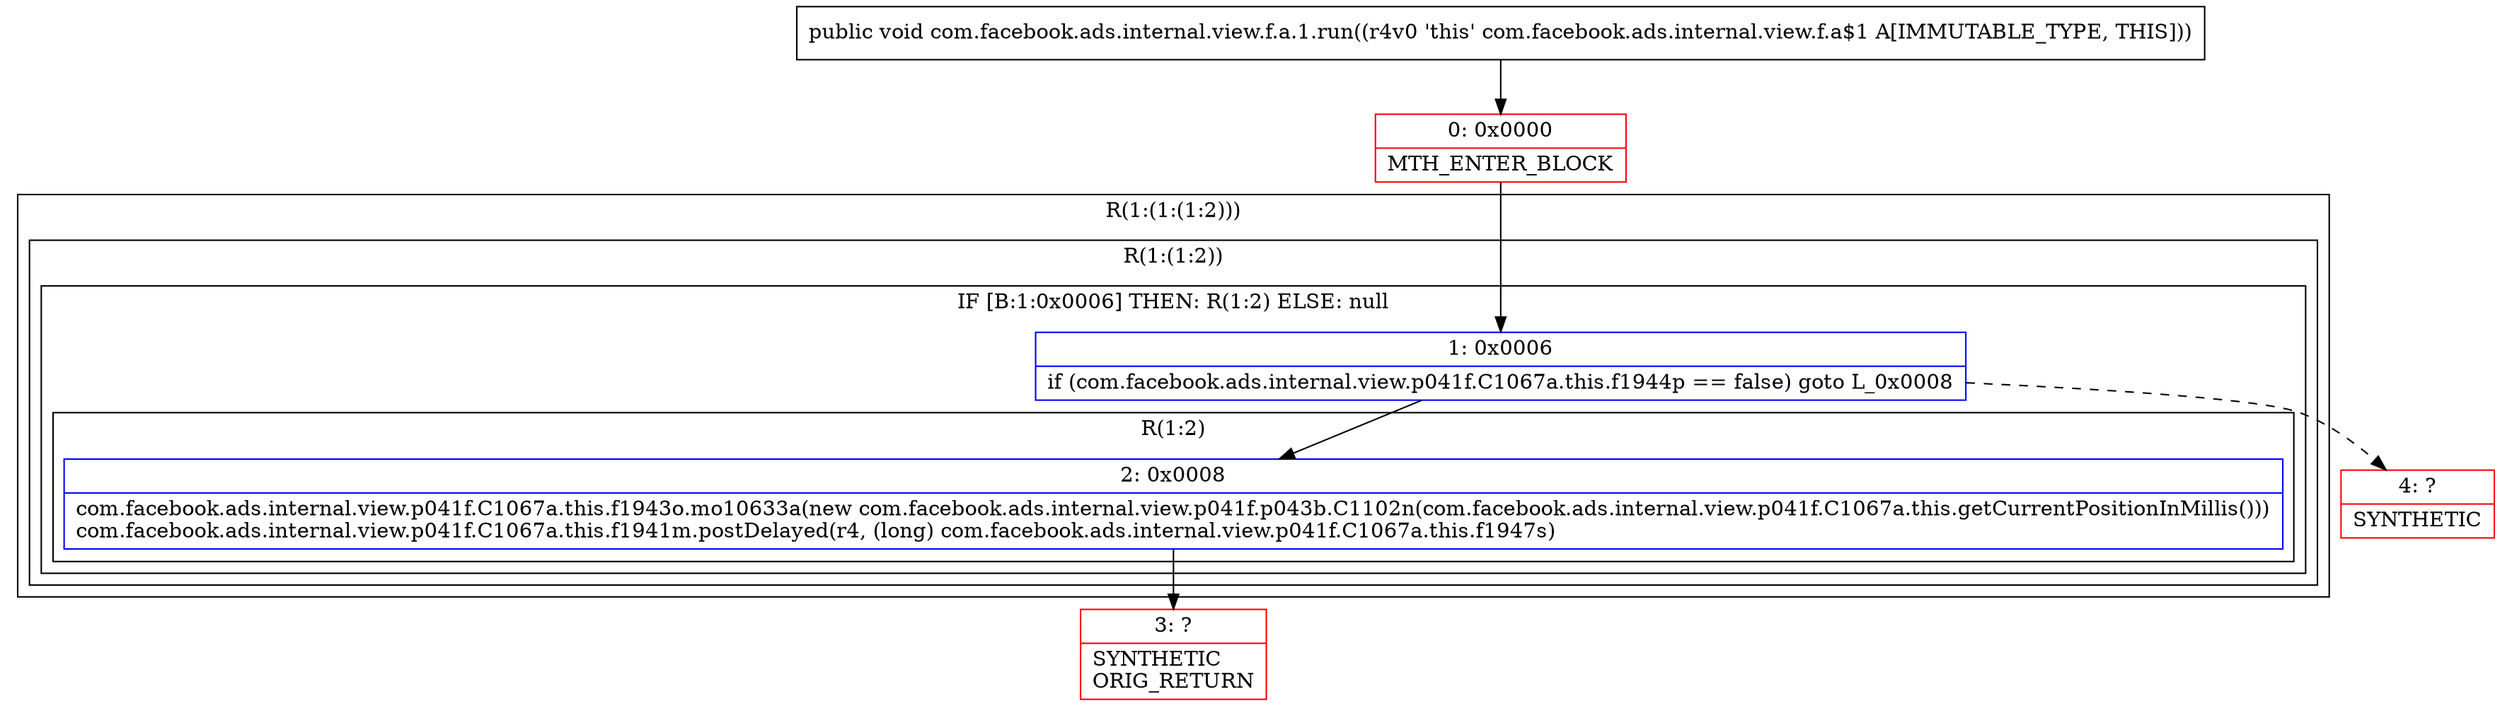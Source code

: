 digraph "CFG forcom.facebook.ads.internal.view.f.a.1.run()V" {
subgraph cluster_Region_890928368 {
label = "R(1:(1:(1:2)))";
node [shape=record,color=blue];
subgraph cluster_Region_517315273 {
label = "R(1:(1:2))";
node [shape=record,color=blue];
subgraph cluster_IfRegion_1190596325 {
label = "IF [B:1:0x0006] THEN: R(1:2) ELSE: null";
node [shape=record,color=blue];
Node_1 [shape=record,label="{1\:\ 0x0006|if (com.facebook.ads.internal.view.p041f.C1067a.this.f1944p == false) goto L_0x0008\l}"];
subgraph cluster_Region_2140336088 {
label = "R(1:2)";
node [shape=record,color=blue];
Node_2 [shape=record,label="{2\:\ 0x0008|com.facebook.ads.internal.view.p041f.C1067a.this.f1943o.mo10633a(new com.facebook.ads.internal.view.p041f.p043b.C1102n(com.facebook.ads.internal.view.p041f.C1067a.this.getCurrentPositionInMillis()))\lcom.facebook.ads.internal.view.p041f.C1067a.this.f1941m.postDelayed(r4, (long) com.facebook.ads.internal.view.p041f.C1067a.this.f1947s)\l}"];
}
}
}
}
Node_0 [shape=record,color=red,label="{0\:\ 0x0000|MTH_ENTER_BLOCK\l}"];
Node_3 [shape=record,color=red,label="{3\:\ ?|SYNTHETIC\lORIG_RETURN\l}"];
Node_4 [shape=record,color=red,label="{4\:\ ?|SYNTHETIC\l}"];
MethodNode[shape=record,label="{public void com.facebook.ads.internal.view.f.a.1.run((r4v0 'this' com.facebook.ads.internal.view.f.a$1 A[IMMUTABLE_TYPE, THIS])) }"];
MethodNode -> Node_0;
Node_1 -> Node_2;
Node_1 -> Node_4[style=dashed];
Node_2 -> Node_3;
Node_0 -> Node_1;
}

